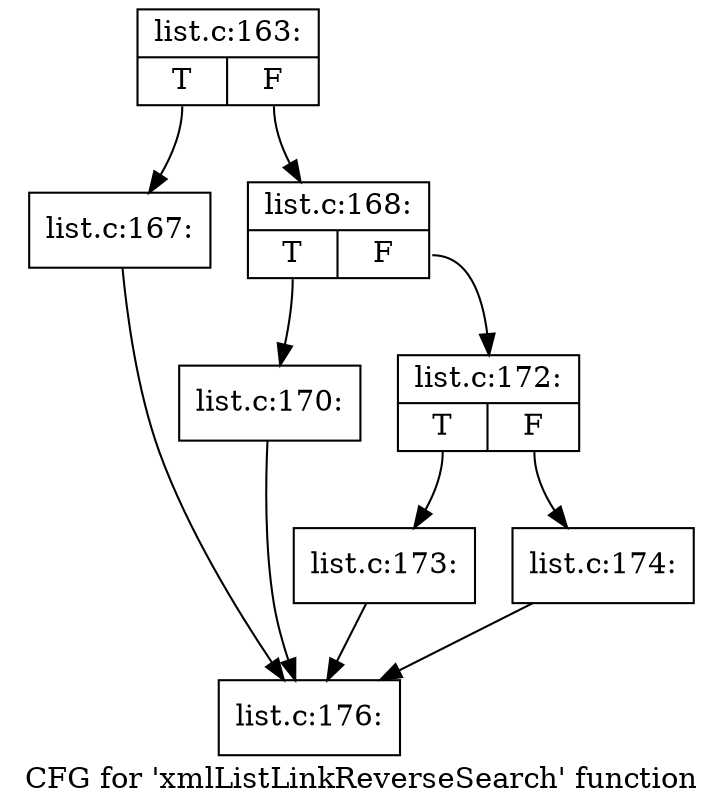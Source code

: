 digraph "CFG for 'xmlListLinkReverseSearch' function" {
	label="CFG for 'xmlListLinkReverseSearch' function";

	Node0x527b840 [shape=record,label="{list.c:163:|{<s0>T|<s1>F}}"];
	Node0x527b840:s0 -> Node0x527d670;
	Node0x527b840:s1 -> Node0x527d6c0;
	Node0x527d670 [shape=record,label="{list.c:167:}"];
	Node0x527d670 -> Node0x527aa50;
	Node0x527d6c0 [shape=record,label="{list.c:168:|{<s0>T|<s1>F}}"];
	Node0x527d6c0:s0 -> Node0x527ddf0;
	Node0x527d6c0:s1 -> Node0x527de90;
	Node0x527ddf0 [shape=record,label="{list.c:170:}"];
	Node0x527ddf0 -> Node0x527aa50;
	Node0x527de90 [shape=record,label="{list.c:172:|{<s0>T|<s1>F}}"];
	Node0x527de90:s0 -> Node0x527e4c0;
	Node0x527de90:s1 -> Node0x527e510;
	Node0x527e4c0 [shape=record,label="{list.c:173:}"];
	Node0x527e4c0 -> Node0x527aa50;
	Node0x527e510 [shape=record,label="{list.c:174:}"];
	Node0x527e510 -> Node0x527aa50;
	Node0x527aa50 [shape=record,label="{list.c:176:}"];
}
